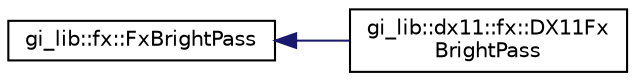 digraph "Graphical Class Hierarchy"
{
  edge [fontname="Helvetica",fontsize="10",labelfontname="Helvetica",labelfontsize="10"];
  node [fontname="Helvetica",fontsize="10",shape=record];
  rankdir="LR";
  Node1 [label="gi_lib::fx::FxBrightPass",height=0.2,width=0.4,color="black", fillcolor="white", style="filled",URL="$classgi__lib_1_1fx_1_1_fx_bright_pass.html",tooltip="This class is used to suppress color whose luminance falls under a threshold. "];
  Node1 -> Node2 [dir="back",color="midnightblue",fontsize="10",style="solid",fontname="Helvetica"];
  Node2 [label="gi_lib::dx11::fx::DX11Fx\lBrightPass",height=0.2,width=0.4,color="black", fillcolor="white", style="filled",URL="$classgi__lib_1_1dx11_1_1fx_1_1_d_x11_fx_bright_pass.html",tooltip="This class is used to suppress color whose brightness falls under a given threshold. "];
}

